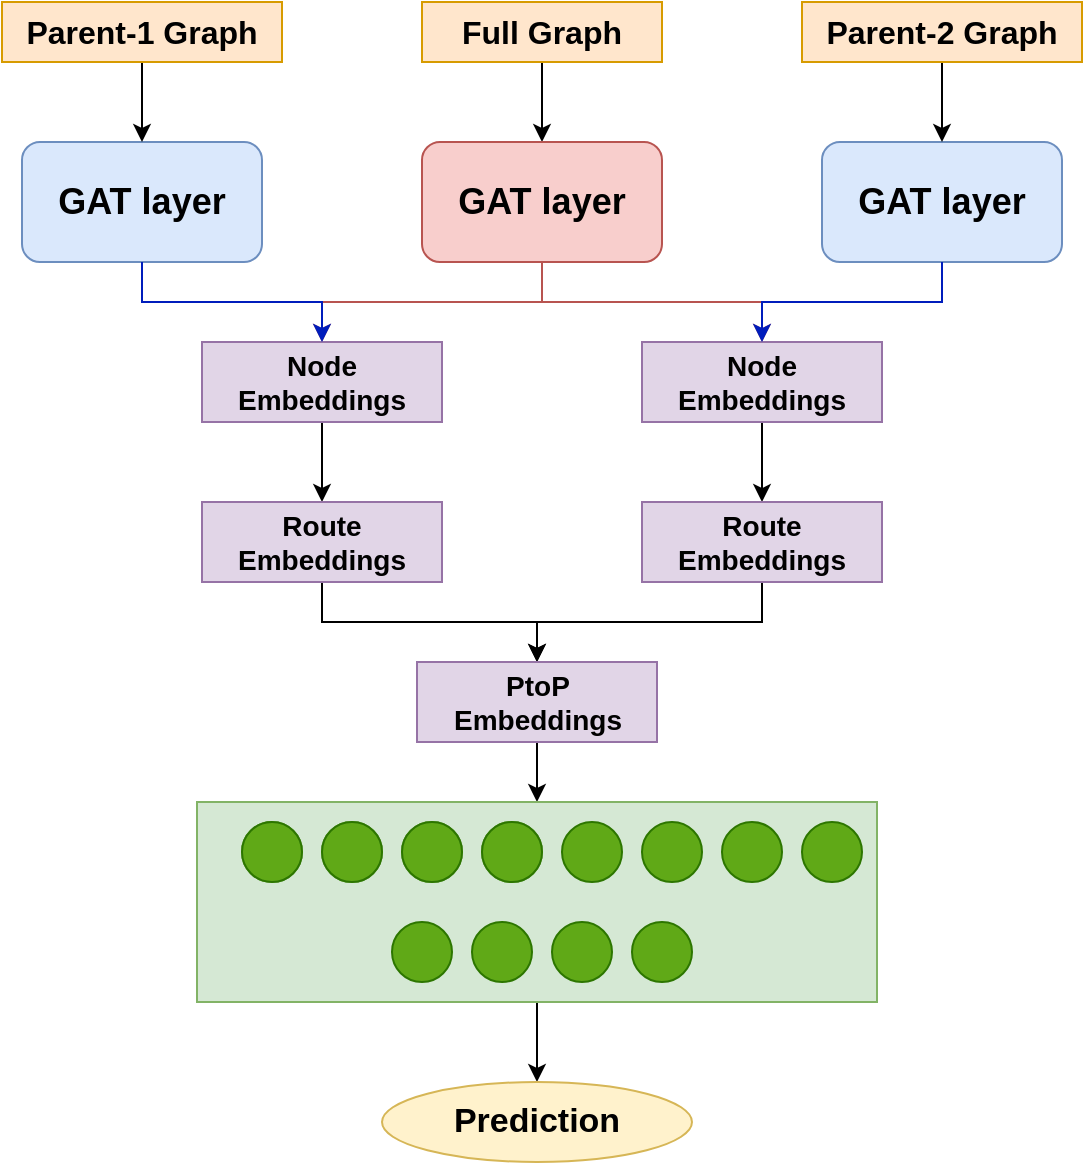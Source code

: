 <mxfile version="21.1.4" type="device">
  <diagram name="Page-1" id="2YBvvXClWsGukQMizWep">
    <mxGraphModel dx="1434" dy="758" grid="1" gridSize="10" guides="1" tooltips="1" connect="1" arrows="1" fold="1" page="1" pageScale="1" pageWidth="850" pageHeight="1100" math="0" shadow="0">
      <root>
        <mxCell id="0" />
        <mxCell id="1" parent="0" />
        <mxCell id="hd8bKnqV1HS3eyVvwHsL-1" value="&lt;b&gt;&lt;font style=&quot;font-size: 18px;&quot;&gt;GAT layer&lt;/font&gt;&lt;/b&gt;" style="rounded=1;whiteSpace=wrap;html=1;fillColor=#dae8fc;strokeColor=#6c8ebf;" vertex="1" parent="1">
          <mxGeometry x="160" y="130" width="120" height="60" as="geometry" />
        </mxCell>
        <mxCell id="hd8bKnqV1HS3eyVvwHsL-3" value="&lt;b&gt;&lt;font style=&quot;font-size: 18px;&quot;&gt;GAT layer&lt;/font&gt;&lt;/b&gt;" style="rounded=1;whiteSpace=wrap;html=1;fillColor=#dae8fc;strokeColor=#6c8ebf;" vertex="1" parent="1">
          <mxGeometry x="560" y="130" width="120" height="60" as="geometry" />
        </mxCell>
        <mxCell id="hd8bKnqV1HS3eyVvwHsL-54" style="edgeStyle=orthogonalEdgeStyle;rounded=0;orthogonalLoop=1;jettySize=auto;html=1;" edge="1" parent="1" source="hd8bKnqV1HS3eyVvwHsL-4" target="hd8bKnqV1HS3eyVvwHsL-1">
          <mxGeometry relative="1" as="geometry" />
        </mxCell>
        <mxCell id="hd8bKnqV1HS3eyVvwHsL-4" value="&lt;b&gt;&lt;font style=&quot;font-size: 16px;&quot;&gt;Parent-1 Graph&lt;/font&gt;&lt;/b&gt;" style="rounded=0;whiteSpace=wrap;html=1;fillColor=#ffe6cc;strokeColor=#d79b00;" vertex="1" parent="1">
          <mxGeometry x="150" y="60" width="140" height="30" as="geometry" />
        </mxCell>
        <mxCell id="hd8bKnqV1HS3eyVvwHsL-55" style="edgeStyle=orthogonalEdgeStyle;rounded=0;orthogonalLoop=1;jettySize=auto;html=1;entryX=0.5;entryY=0;entryDx=0;entryDy=0;" edge="1" parent="1" source="hd8bKnqV1HS3eyVvwHsL-7" target="hd8bKnqV1HS3eyVvwHsL-8">
          <mxGeometry relative="1" as="geometry" />
        </mxCell>
        <mxCell id="hd8bKnqV1HS3eyVvwHsL-59" style="edgeStyle=orthogonalEdgeStyle;rounded=0;orthogonalLoop=1;jettySize=auto;html=1;fillColor=#f8cecc;strokeColor=#b85450;" edge="1" parent="1" source="hd8bKnqV1HS3eyVvwHsL-8" target="hd8bKnqV1HS3eyVvwHsL-14">
          <mxGeometry relative="1" as="geometry" />
        </mxCell>
        <mxCell id="hd8bKnqV1HS3eyVvwHsL-7" value="&lt;span style=&quot;font-size: 16px;&quot;&gt;&lt;b&gt;Full Graph&lt;/b&gt;&lt;/span&gt;" style="rounded=0;whiteSpace=wrap;html=1;fillColor=#ffe6cc;strokeColor=#d79b00;" vertex="1" parent="1">
          <mxGeometry x="360" y="60" width="120" height="30" as="geometry" />
        </mxCell>
        <mxCell id="hd8bKnqV1HS3eyVvwHsL-58" style="edgeStyle=orthogonalEdgeStyle;rounded=0;orthogonalLoop=1;jettySize=auto;html=1;fillColor=#f8cecc;strokeColor=#b85450;" edge="1" parent="1" source="hd8bKnqV1HS3eyVvwHsL-8" target="hd8bKnqV1HS3eyVvwHsL-17">
          <mxGeometry relative="1" as="geometry" />
        </mxCell>
        <mxCell id="hd8bKnqV1HS3eyVvwHsL-8" value="&lt;b&gt;&lt;font style=&quot;font-size: 18px;&quot;&gt;GAT layer&lt;/font&gt;&lt;/b&gt;" style="rounded=1;whiteSpace=wrap;html=1;fillColor=#f8cecc;strokeColor=#b85450;" vertex="1" parent="1">
          <mxGeometry x="360" y="130" width="120" height="60" as="geometry" />
        </mxCell>
        <mxCell id="hd8bKnqV1HS3eyVvwHsL-61" style="edgeStyle=orthogonalEdgeStyle;rounded=0;orthogonalLoop=1;jettySize=auto;html=1;entryX=0.5;entryY=0;entryDx=0;entryDy=0;" edge="1" parent="1" source="hd8bKnqV1HS3eyVvwHsL-14" target="hd8bKnqV1HS3eyVvwHsL-18">
          <mxGeometry relative="1" as="geometry" />
        </mxCell>
        <mxCell id="hd8bKnqV1HS3eyVvwHsL-14" value="&lt;b&gt;&lt;font style=&quot;font-size: 14px;&quot;&gt;Node Embeddings&lt;/font&gt;&lt;/b&gt;" style="rounded=0;whiteSpace=wrap;html=1;fillColor=#e1d5e7;strokeColor=#9673a6;" vertex="1" parent="1">
          <mxGeometry x="250" y="230" width="120" height="40" as="geometry" />
        </mxCell>
        <mxCell id="hd8bKnqV1HS3eyVvwHsL-62" style="edgeStyle=orthogonalEdgeStyle;rounded=0;orthogonalLoop=1;jettySize=auto;html=1;entryX=0.5;entryY=0;entryDx=0;entryDy=0;" edge="1" parent="1" source="hd8bKnqV1HS3eyVvwHsL-17" target="hd8bKnqV1HS3eyVvwHsL-19">
          <mxGeometry relative="1" as="geometry" />
        </mxCell>
        <mxCell id="hd8bKnqV1HS3eyVvwHsL-17" value="&lt;b&gt;&lt;font style=&quot;font-size: 14px;&quot;&gt;Node Embeddings&lt;/font&gt;&lt;/b&gt;" style="rounded=0;whiteSpace=wrap;html=1;fillColor=#e1d5e7;strokeColor=#9673a6;" vertex="1" parent="1">
          <mxGeometry x="470" y="230" width="120" height="40" as="geometry" />
        </mxCell>
        <mxCell id="hd8bKnqV1HS3eyVvwHsL-63" style="edgeStyle=orthogonalEdgeStyle;rounded=0;orthogonalLoop=1;jettySize=auto;html=1;entryX=0.5;entryY=0;entryDx=0;entryDy=0;" edge="1" parent="1" source="hd8bKnqV1HS3eyVvwHsL-18" target="hd8bKnqV1HS3eyVvwHsL-23">
          <mxGeometry relative="1" as="geometry" />
        </mxCell>
        <mxCell id="hd8bKnqV1HS3eyVvwHsL-18" value="&lt;b&gt;&lt;font style=&quot;font-size: 14px;&quot;&gt;Route Embeddings&lt;/font&gt;&lt;/b&gt;" style="rounded=0;whiteSpace=wrap;html=1;fillColor=#e1d5e7;strokeColor=#9673a6;" vertex="1" parent="1">
          <mxGeometry x="250" y="310" width="120" height="40" as="geometry" />
        </mxCell>
        <mxCell id="hd8bKnqV1HS3eyVvwHsL-64" style="edgeStyle=orthogonalEdgeStyle;rounded=0;orthogonalLoop=1;jettySize=auto;html=1;entryX=0.5;entryY=0;entryDx=0;entryDy=0;" edge="1" parent="1" source="hd8bKnqV1HS3eyVvwHsL-19" target="hd8bKnqV1HS3eyVvwHsL-23">
          <mxGeometry relative="1" as="geometry" />
        </mxCell>
        <mxCell id="hd8bKnqV1HS3eyVvwHsL-19" value="&lt;b&gt;&lt;font style=&quot;font-size: 14px;&quot;&gt;Route Embeddings&lt;/font&gt;&lt;/b&gt;" style="rounded=0;whiteSpace=wrap;html=1;fillColor=#e1d5e7;strokeColor=#9673a6;" vertex="1" parent="1">
          <mxGeometry x="470" y="310" width="120" height="40" as="geometry" />
        </mxCell>
        <mxCell id="hd8bKnqV1HS3eyVvwHsL-68" style="edgeStyle=orthogonalEdgeStyle;rounded=0;orthogonalLoop=1;jettySize=auto;html=1;" edge="1" parent="1" source="hd8bKnqV1HS3eyVvwHsL-23" target="hd8bKnqV1HS3eyVvwHsL-44">
          <mxGeometry relative="1" as="geometry" />
        </mxCell>
        <mxCell id="hd8bKnqV1HS3eyVvwHsL-23" value="&lt;b&gt;&lt;font style=&quot;font-size: 14px;&quot;&gt;PtoP Embeddings&lt;/font&gt;&lt;/b&gt;" style="rounded=0;whiteSpace=wrap;html=1;fillColor=#e1d5e7;strokeColor=#9673a6;" vertex="1" parent="1">
          <mxGeometry x="357.5" y="390" width="120" height="40" as="geometry" />
        </mxCell>
        <mxCell id="hd8bKnqV1HS3eyVvwHsL-69" style="edgeStyle=orthogonalEdgeStyle;rounded=0;orthogonalLoop=1;jettySize=auto;html=1;entryX=0.5;entryY=0;entryDx=0;entryDy=0;" edge="1" parent="1" source="hd8bKnqV1HS3eyVvwHsL-44" target="hd8bKnqV1HS3eyVvwHsL-53">
          <mxGeometry relative="1" as="geometry" />
        </mxCell>
        <mxCell id="hd8bKnqV1HS3eyVvwHsL-44" value="" style="rounded=0;whiteSpace=wrap;html=1;fillColor=#d5e8d4;strokeColor=#82b366;" vertex="1" parent="1">
          <mxGeometry x="247.5" y="460" width="340" height="100" as="geometry" />
        </mxCell>
        <mxCell id="hd8bKnqV1HS3eyVvwHsL-24" value="" style="ellipse;whiteSpace=wrap;html=1;aspect=fixed;fillColor=#d5e8d4;strokeColor=#82b366;" vertex="1" parent="1">
          <mxGeometry x="270" y="470" width="30" height="30" as="geometry" />
        </mxCell>
        <mxCell id="hd8bKnqV1HS3eyVvwHsL-30" value="" style="ellipse;whiteSpace=wrap;html=1;aspect=fixed;fillColor=#d5e8d4;strokeColor=#82b366;" vertex="1" parent="1">
          <mxGeometry x="310" y="470" width="30" height="30" as="geometry" />
        </mxCell>
        <mxCell id="hd8bKnqV1HS3eyVvwHsL-31" value="" style="ellipse;whiteSpace=wrap;html=1;aspect=fixed;fillColor=#d5e8d4;strokeColor=#82b366;" vertex="1" parent="1">
          <mxGeometry x="350" y="470" width="30" height="30" as="geometry" />
        </mxCell>
        <mxCell id="hd8bKnqV1HS3eyVvwHsL-32" value="" style="ellipse;whiteSpace=wrap;html=1;aspect=fixed;fillColor=#d5e8d4;strokeColor=#82b366;" vertex="1" parent="1">
          <mxGeometry x="390" y="470" width="30" height="30" as="geometry" />
        </mxCell>
        <mxCell id="hd8bKnqV1HS3eyVvwHsL-33" value="" style="ellipse;whiteSpace=wrap;html=1;aspect=fixed;fillColor=#60a917;strokeColor=#2D7600;fontColor=#ffffff;" vertex="1" parent="1">
          <mxGeometry x="430" y="470" width="30" height="30" as="geometry" />
        </mxCell>
        <mxCell id="hd8bKnqV1HS3eyVvwHsL-34" value="" style="ellipse;whiteSpace=wrap;html=1;aspect=fixed;fillColor=#60a917;strokeColor=#2D7600;fontColor=#ffffff;" vertex="1" parent="1">
          <mxGeometry x="470" y="470" width="30" height="30" as="geometry" />
        </mxCell>
        <mxCell id="hd8bKnqV1HS3eyVvwHsL-36" value="" style="ellipse;whiteSpace=wrap;html=1;aspect=fixed;fillColor=#60a917;strokeColor=#2D7600;fontColor=#ffffff;" vertex="1" parent="1">
          <mxGeometry x="510" y="470" width="30" height="30" as="geometry" />
        </mxCell>
        <mxCell id="hd8bKnqV1HS3eyVvwHsL-37" value="" style="ellipse;whiteSpace=wrap;html=1;aspect=fixed;fillColor=#60a917;strokeColor=#2D7600;fontColor=#ffffff;" vertex="1" parent="1">
          <mxGeometry x="550" y="470" width="30" height="30" as="geometry" />
        </mxCell>
        <mxCell id="hd8bKnqV1HS3eyVvwHsL-39" value="" style="ellipse;whiteSpace=wrap;html=1;aspect=fixed;fillColor=#60a917;strokeColor=#2D7600;fontColor=#ffffff;" vertex="1" parent="1">
          <mxGeometry x="345" y="520" width="30" height="30" as="geometry" />
        </mxCell>
        <mxCell id="hd8bKnqV1HS3eyVvwHsL-40" value="" style="ellipse;whiteSpace=wrap;html=1;aspect=fixed;fillColor=#60a917;strokeColor=#2D7600;fontColor=#ffffff;" vertex="1" parent="1">
          <mxGeometry x="385" y="520" width="30" height="30" as="geometry" />
        </mxCell>
        <mxCell id="hd8bKnqV1HS3eyVvwHsL-41" value="" style="ellipse;whiteSpace=wrap;html=1;aspect=fixed;fillColor=#60a917;strokeColor=#2D7600;fontColor=#ffffff;" vertex="1" parent="1">
          <mxGeometry x="425" y="520" width="30" height="30" as="geometry" />
        </mxCell>
        <mxCell id="hd8bKnqV1HS3eyVvwHsL-42" value="" style="ellipse;whiteSpace=wrap;html=1;aspect=fixed;fillColor=#60a917;strokeColor=#2D7600;fontColor=#ffffff;" vertex="1" parent="1">
          <mxGeometry x="465" y="520" width="30" height="30" as="geometry" />
        </mxCell>
        <mxCell id="hd8bKnqV1HS3eyVvwHsL-45" value="" style="ellipse;whiteSpace=wrap;html=1;aspect=fixed;fillColor=#d5e8d4;strokeColor=#82b366;" vertex="1" parent="1">
          <mxGeometry x="270" y="470" width="30" height="30" as="geometry" />
        </mxCell>
        <mxCell id="hd8bKnqV1HS3eyVvwHsL-46" value="" style="ellipse;whiteSpace=wrap;html=1;aspect=fixed;fillColor=#d5e8d4;strokeColor=#82b366;" vertex="1" parent="1">
          <mxGeometry x="310" y="470" width="30" height="30" as="geometry" />
        </mxCell>
        <mxCell id="hd8bKnqV1HS3eyVvwHsL-47" value="" style="ellipse;whiteSpace=wrap;html=1;aspect=fixed;fillColor=#d5e8d4;strokeColor=#82b366;" vertex="1" parent="1">
          <mxGeometry x="350" y="470" width="30" height="30" as="geometry" />
        </mxCell>
        <mxCell id="hd8bKnqV1HS3eyVvwHsL-48" value="" style="ellipse;whiteSpace=wrap;html=1;aspect=fixed;fillColor=#d5e8d4;strokeColor=#82b366;" vertex="1" parent="1">
          <mxGeometry x="390" y="470" width="30" height="30" as="geometry" />
        </mxCell>
        <mxCell id="hd8bKnqV1HS3eyVvwHsL-49" value="" style="ellipse;whiteSpace=wrap;html=1;aspect=fixed;fillColor=#60a917;strokeColor=#2D7600;fontColor=#ffffff;" vertex="1" parent="1">
          <mxGeometry x="270" y="470" width="30" height="30" as="geometry" />
        </mxCell>
        <mxCell id="hd8bKnqV1HS3eyVvwHsL-50" value="" style="ellipse;whiteSpace=wrap;html=1;aspect=fixed;fillColor=#60a917;strokeColor=#2D7600;fontColor=#ffffff;" vertex="1" parent="1">
          <mxGeometry x="310" y="470" width="30" height="30" as="geometry" />
        </mxCell>
        <mxCell id="hd8bKnqV1HS3eyVvwHsL-51" value="" style="ellipse;whiteSpace=wrap;html=1;aspect=fixed;fillColor=#60a917;strokeColor=#2D7600;fontColor=#ffffff;" vertex="1" parent="1">
          <mxGeometry x="350" y="470" width="30" height="30" as="geometry" />
        </mxCell>
        <mxCell id="hd8bKnqV1HS3eyVvwHsL-52" value="" style="ellipse;whiteSpace=wrap;html=1;aspect=fixed;fillColor=#60a917;strokeColor=#2D7600;fontColor=#ffffff;" vertex="1" parent="1">
          <mxGeometry x="390" y="470" width="30" height="30" as="geometry" />
        </mxCell>
        <mxCell id="hd8bKnqV1HS3eyVvwHsL-53" value="&lt;b&gt;&lt;font style=&quot;font-size: 17px;&quot;&gt;Prediction&lt;/font&gt;&lt;/b&gt;" style="ellipse;whiteSpace=wrap;html=1;fillColor=#fff2cc;strokeColor=#d6b656;" vertex="1" parent="1">
          <mxGeometry x="340" y="600" width="155" height="40" as="geometry" />
        </mxCell>
        <mxCell id="hd8bKnqV1HS3eyVvwHsL-60" style="edgeStyle=orthogonalEdgeStyle;rounded=0;orthogonalLoop=1;jettySize=auto;html=1;fillColor=#0050ef;strokeColor=#001DBC;" edge="1" parent="1" source="hd8bKnqV1HS3eyVvwHsL-1" target="hd8bKnqV1HS3eyVvwHsL-14">
          <mxGeometry relative="1" as="geometry" />
        </mxCell>
        <mxCell id="hd8bKnqV1HS3eyVvwHsL-57" style="edgeStyle=orthogonalEdgeStyle;rounded=0;orthogonalLoop=1;jettySize=auto;html=1;entryX=0.5;entryY=0;entryDx=0;entryDy=0;fillColor=#0050ef;strokeColor=#001DBC;" edge="1" parent="1" source="hd8bKnqV1HS3eyVvwHsL-3" target="hd8bKnqV1HS3eyVvwHsL-17">
          <mxGeometry relative="1" as="geometry" />
        </mxCell>
        <mxCell id="hd8bKnqV1HS3eyVvwHsL-72" style="edgeStyle=orthogonalEdgeStyle;rounded=0;orthogonalLoop=1;jettySize=auto;html=1;entryX=0.5;entryY=0;entryDx=0;entryDy=0;" edge="1" parent="1" source="hd8bKnqV1HS3eyVvwHsL-70" target="hd8bKnqV1HS3eyVvwHsL-3">
          <mxGeometry relative="1" as="geometry" />
        </mxCell>
        <mxCell id="hd8bKnqV1HS3eyVvwHsL-70" value="&lt;b&gt;&lt;font style=&quot;font-size: 16px;&quot;&gt;Parent-2 Graph&lt;/font&gt;&lt;/b&gt;" style="rounded=0;whiteSpace=wrap;html=1;fillColor=#ffe6cc;strokeColor=#d79b00;" vertex="1" parent="1">
          <mxGeometry x="550" y="60" width="140" height="30" as="geometry" />
        </mxCell>
      </root>
    </mxGraphModel>
  </diagram>
</mxfile>
